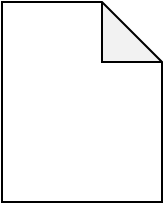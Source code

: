 <mxfile version="16.4.3" type="github">
  <diagram id="JN3Vz_J68iwBXqduEP1-" name="Page-1">
    <mxGraphModel dx="1422" dy="754" grid="1" gridSize="10" guides="1" tooltips="1" connect="1" arrows="1" fold="1" page="1" pageScale="1" pageWidth="827" pageHeight="1169" math="0" shadow="0">
      <root>
        <mxCell id="0" />
        <mxCell id="1" parent="0" />
        <mxCell id="4yR7eveLyW7QboJW2kPM-1" value="" style="shape=note;whiteSpace=wrap;html=1;backgroundOutline=1;darkOpacity=0.05;" vertex="1" parent="1">
          <mxGeometry x="130" y="200" width="80" height="100" as="geometry" />
        </mxCell>
      </root>
    </mxGraphModel>
  </diagram>
</mxfile>
